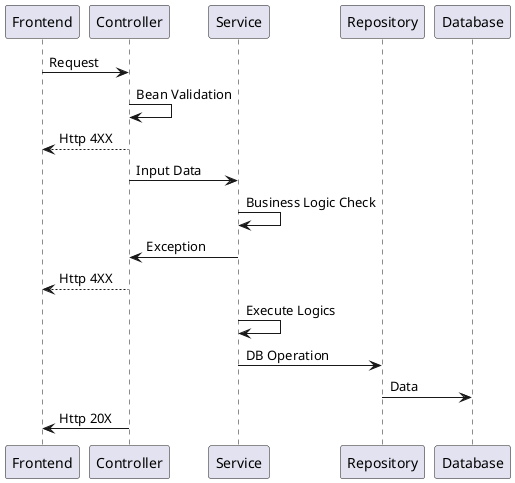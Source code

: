 @startuml
Frontend -> Controller: Request
Controller -> Controller: Bean Validation
Controller --> Frontend: Http 4XX

Controller -> Service: Input Data
Service -> Service: Business Logic Check
Service -> Controller: Exception
Controller --> Frontend: Http 4XX
Service -> Service: Execute Logics
Service -> Repository: DB Operation
Repository -> Database: Data
Controller -> Frontend: Http 20X
@enduml

@startuml
class EquipmentApplication
class ResourceConfig
class JerseyConfig

ResourceConfig <|-- JerseyConfig
@enduml
